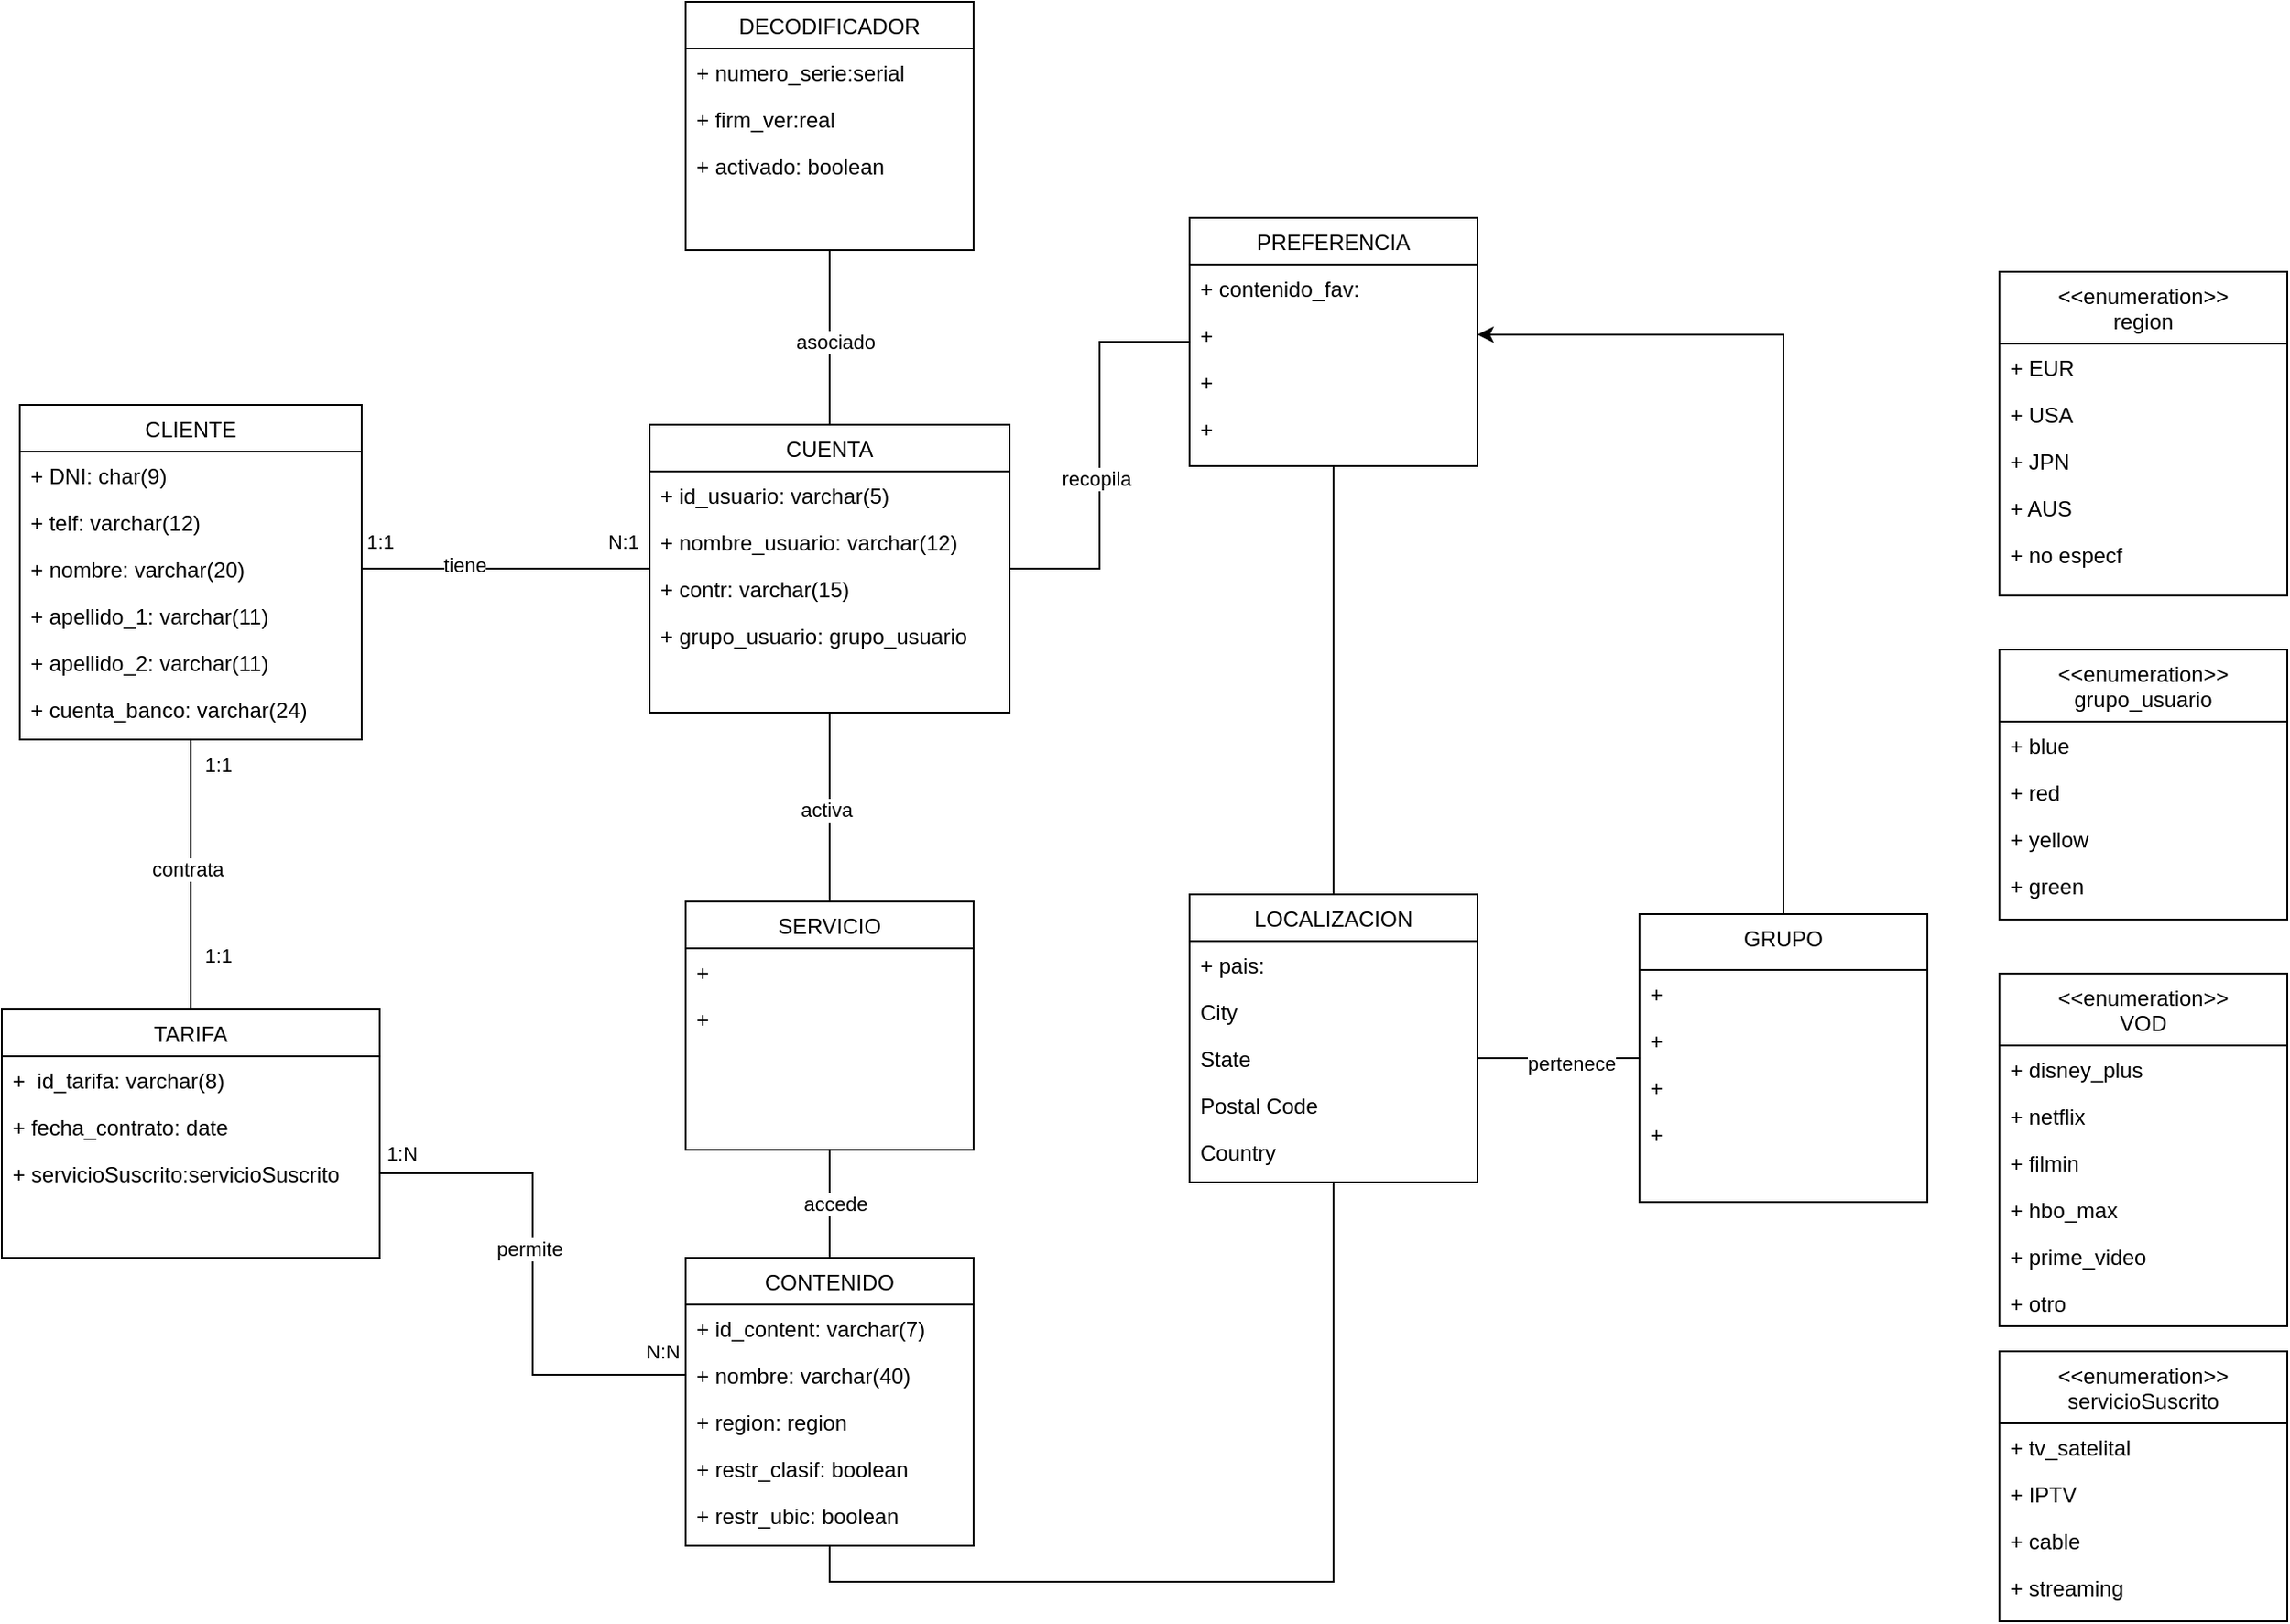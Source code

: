 <mxfile version="24.0.7" type="github">
  <diagram id="C5RBs43oDa-KdzZeNtuy" name="Page-1">
    <mxGraphModel dx="1050" dy="558" grid="1" gridSize="10" guides="1" tooltips="1" connect="1" arrows="1" fold="1" page="1" pageScale="1" pageWidth="827" pageHeight="1169" math="0" shadow="0">
      <root>
        <mxCell id="WIyWlLk6GJQsqaUBKTNV-0" />
        <mxCell id="WIyWlLk6GJQsqaUBKTNV-1" parent="WIyWlLk6GJQsqaUBKTNV-0" />
        <mxCell id="OLZ3vEkBodLthMXeUplP-11" style="edgeStyle=orthogonalEdgeStyle;rounded=0;orthogonalLoop=1;jettySize=auto;html=1;exitX=0.5;exitY=1;exitDx=0;exitDy=0;entryX=0.5;entryY=0;entryDx=0;entryDy=0;endArrow=none;endFill=0;" parent="WIyWlLk6GJQsqaUBKTNV-1" source="zkfFHV4jXpPFQw0GAbJ--0" target="BiyjkGnfigbdb9Xx6nrp-0" edge="1">
          <mxGeometry relative="1" as="geometry" />
        </mxCell>
        <mxCell id="OLZ3vEkBodLthMXeUplP-12" value="contrata" style="edgeLabel;html=1;align=center;verticalAlign=middle;resizable=0;points=[];" parent="OLZ3vEkBodLthMXeUplP-11" vertex="1" connectable="0">
          <mxGeometry x="-0.044" y="-2" relative="1" as="geometry">
            <mxPoint as="offset" />
          </mxGeometry>
        </mxCell>
        <mxCell id="5eaRx1mNosJIo-JPx-Cp-2" value="1:1" style="edgeLabel;html=1;align=center;verticalAlign=middle;resizable=0;points=[];" vertex="1" connectable="0" parent="OLZ3vEkBodLthMXeUplP-11">
          <mxGeometry x="-0.812" relative="1" as="geometry">
            <mxPoint x="15" as="offset" />
          </mxGeometry>
        </mxCell>
        <mxCell id="5eaRx1mNosJIo-JPx-Cp-3" value="1:1" style="edgeLabel;html=1;align=center;verticalAlign=middle;resizable=0;points=[];" vertex="1" connectable="0" parent="OLZ3vEkBodLthMXeUplP-11">
          <mxGeometry x="-0.812" relative="1" as="geometry">
            <mxPoint x="15" y="106" as="offset" />
          </mxGeometry>
        </mxCell>
        <mxCell id="zkfFHV4jXpPFQw0GAbJ--0" value="CLIENTE" style="swimlane;fontStyle=0;align=center;verticalAlign=top;childLayout=stackLayout;horizontal=1;startSize=26;horizontalStack=0;resizeParent=1;resizeLast=0;collapsible=1;marginBottom=0;rounded=0;shadow=0;strokeWidth=1;" parent="WIyWlLk6GJQsqaUBKTNV-1" vertex="1">
          <mxGeometry x="30" y="244" width="190" height="186" as="geometry">
            <mxRectangle x="230" y="140" width="160" height="26" as="alternateBounds" />
          </mxGeometry>
        </mxCell>
        <mxCell id="P8lz9PiU9ktM1Q12ASle-19" value="+ DNI: char(9)" style="text;align=left;verticalAlign=top;spacingLeft=4;spacingRight=4;overflow=hidden;rotatable=0;points=[[0,0.5],[1,0.5]];portConstraint=eastwest;rounded=0;shadow=0;html=0;" parent="zkfFHV4jXpPFQw0GAbJ--0" vertex="1">
          <mxGeometry y="26" width="190" height="26" as="geometry" />
        </mxCell>
        <mxCell id="zkfFHV4jXpPFQw0GAbJ--2" value="+ telf: varchar(12)" style="text;align=left;verticalAlign=top;spacingLeft=4;spacingRight=4;overflow=hidden;rotatable=0;points=[[0,0.5],[1,0.5]];portConstraint=eastwest;rounded=0;shadow=0;html=0;" parent="zkfFHV4jXpPFQw0GAbJ--0" vertex="1">
          <mxGeometry y="52" width="190" height="26" as="geometry" />
        </mxCell>
        <mxCell id="P8lz9PiU9ktM1Q12ASle-17" value="+ nombre: varchar(20)" style="text;align=left;verticalAlign=top;spacingLeft=4;spacingRight=4;overflow=hidden;rotatable=0;points=[[0,0.5],[1,0.5]];portConstraint=eastwest;rounded=0;shadow=0;html=0;" parent="zkfFHV4jXpPFQw0GAbJ--0" vertex="1">
          <mxGeometry y="78" width="190" height="26" as="geometry" />
        </mxCell>
        <mxCell id="zkfFHV4jXpPFQw0GAbJ--3" value="+ apellido_1: varchar(11)" style="text;align=left;verticalAlign=top;spacingLeft=4;spacingRight=4;overflow=hidden;rotatable=0;points=[[0,0.5],[1,0.5]];portConstraint=eastwest;rounded=0;shadow=0;html=0;" parent="zkfFHV4jXpPFQw0GAbJ--0" vertex="1">
          <mxGeometry y="104" width="190" height="26" as="geometry" />
        </mxCell>
        <mxCell id="P8lz9PiU9ktM1Q12ASle-18" value="+ apellido_2: varchar(11)" style="text;align=left;verticalAlign=top;spacingLeft=4;spacingRight=4;overflow=hidden;rotatable=0;points=[[0,0.5],[1,0.5]];portConstraint=eastwest;rounded=0;shadow=0;html=0;" parent="zkfFHV4jXpPFQw0GAbJ--0" vertex="1">
          <mxGeometry y="130" width="190" height="26" as="geometry" />
        </mxCell>
        <mxCell id="OLZ3vEkBodLthMXeUplP-75" value="+ cuenta_banco: varchar(24)" style="text;align=left;verticalAlign=top;spacingLeft=4;spacingRight=4;overflow=hidden;rotatable=0;points=[[0,0.5],[1,0.5]];portConstraint=eastwest;rounded=0;shadow=0;html=0;" parent="zkfFHV4jXpPFQw0GAbJ--0" vertex="1">
          <mxGeometry y="156" width="190" height="26" as="geometry" />
        </mxCell>
        <mxCell id="P8lz9PiU9ktM1Q12ASle-37" style="edgeStyle=orthogonalEdgeStyle;rounded=0;orthogonalLoop=1;jettySize=auto;html=1;exitX=1;exitY=0.5;exitDx=0;exitDy=0;" parent="zkfFHV4jXpPFQw0GAbJ--0" source="P8lz9PiU9ktM1Q12ASle-17" target="P8lz9PiU9ktM1Q12ASle-17" edge="1">
          <mxGeometry relative="1" as="geometry" />
        </mxCell>
        <mxCell id="zkfFHV4jXpPFQw0GAbJ--6" value="PREFERENCIA" style="swimlane;fontStyle=0;align=center;verticalAlign=top;childLayout=stackLayout;horizontal=1;startSize=26;horizontalStack=0;resizeParent=1;resizeLast=0;collapsible=1;marginBottom=0;rounded=0;shadow=0;strokeWidth=1;" parent="WIyWlLk6GJQsqaUBKTNV-1" vertex="1">
          <mxGeometry x="680" y="140" width="160" height="138" as="geometry">
            <mxRectangle x="130" y="380" width="160" height="26" as="alternateBounds" />
          </mxGeometry>
        </mxCell>
        <mxCell id="zkfFHV4jXpPFQw0GAbJ--7" value="+ contenido_fav:" style="text;align=left;verticalAlign=top;spacingLeft=4;spacingRight=4;overflow=hidden;rotatable=0;points=[[0,0.5],[1,0.5]];portConstraint=eastwest;" parent="zkfFHV4jXpPFQw0GAbJ--6" vertex="1">
          <mxGeometry y="26" width="160" height="26" as="geometry" />
        </mxCell>
        <mxCell id="zkfFHV4jXpPFQw0GAbJ--8" value="+ " style="text;align=left;verticalAlign=top;spacingLeft=4;spacingRight=4;overflow=hidden;rotatable=0;points=[[0,0.5],[1,0.5]];portConstraint=eastwest;rounded=0;shadow=0;html=0;" parent="zkfFHV4jXpPFQw0GAbJ--6" vertex="1">
          <mxGeometry y="52" width="160" height="26" as="geometry" />
        </mxCell>
        <mxCell id="zkfFHV4jXpPFQw0GAbJ--11" value="+" style="text;align=left;verticalAlign=top;spacingLeft=4;spacingRight=4;overflow=hidden;rotatable=0;points=[[0,0.5],[1,0.5]];portConstraint=eastwest;" parent="zkfFHV4jXpPFQw0GAbJ--6" vertex="1">
          <mxGeometry y="78" width="160" height="26" as="geometry" />
        </mxCell>
        <mxCell id="OLZ3vEkBodLthMXeUplP-2" value="+" style="text;align=left;verticalAlign=top;spacingLeft=4;spacingRight=4;overflow=hidden;rotatable=0;points=[[0,0.5],[1,0.5]];portConstraint=eastwest;" parent="zkfFHV4jXpPFQw0GAbJ--6" vertex="1">
          <mxGeometry y="104" width="160" height="26" as="geometry" />
        </mxCell>
        <mxCell id="OLZ3vEkBodLthMXeUplP-27" style="edgeStyle=orthogonalEdgeStyle;rounded=0;orthogonalLoop=1;jettySize=auto;html=1;exitX=0.5;exitY=1;exitDx=0;exitDy=0;entryX=0.5;entryY=0;entryDx=0;entryDy=0;endArrow=none;endFill=0;" parent="WIyWlLk6GJQsqaUBKTNV-1" source="zkfFHV4jXpPFQw0GAbJ--13" target="-EemoGR4RHHQRgBJBGxL-6" edge="1">
          <mxGeometry relative="1" as="geometry" />
        </mxCell>
        <mxCell id="OLZ3vEkBodLthMXeUplP-28" value="activa" style="edgeLabel;html=1;align=center;verticalAlign=middle;resizable=0;points=[];" parent="OLZ3vEkBodLthMXeUplP-27" vertex="1" connectable="0">
          <mxGeometry x="0.03" y="-2" relative="1" as="geometry">
            <mxPoint as="offset" />
          </mxGeometry>
        </mxCell>
        <mxCell id="OLZ3vEkBodLthMXeUplP-32" style="edgeStyle=orthogonalEdgeStyle;rounded=0;orthogonalLoop=1;jettySize=auto;html=1;exitX=1;exitY=0.5;exitDx=0;exitDy=0;endArrow=none;endFill=0;" parent="WIyWlLk6GJQsqaUBKTNV-1" source="zkfFHV4jXpPFQw0GAbJ--13" target="zkfFHV4jXpPFQw0GAbJ--6" edge="1">
          <mxGeometry relative="1" as="geometry" />
        </mxCell>
        <mxCell id="OLZ3vEkBodLthMXeUplP-33" value="recopila" style="edgeLabel;html=1;align=center;verticalAlign=middle;resizable=0;points=[];" parent="OLZ3vEkBodLthMXeUplP-32" vertex="1" connectable="0">
          <mxGeometry x="-0.123" y="1" relative="1" as="geometry">
            <mxPoint x="-1" y="-1" as="offset" />
          </mxGeometry>
        </mxCell>
        <mxCell id="zkfFHV4jXpPFQw0GAbJ--13" value="CUENTA" style="swimlane;fontStyle=0;align=center;verticalAlign=top;childLayout=stackLayout;horizontal=1;startSize=26;horizontalStack=0;resizeParent=1;resizeLast=0;collapsible=1;marginBottom=0;rounded=0;shadow=0;strokeWidth=1;" parent="WIyWlLk6GJQsqaUBKTNV-1" vertex="1">
          <mxGeometry x="380" y="255" width="200" height="160" as="geometry">
            <mxRectangle x="340" y="380" width="170" height="26" as="alternateBounds" />
          </mxGeometry>
        </mxCell>
        <mxCell id="OLZ3vEkBodLthMXeUplP-42" value="+ id_usuario: varchar(5)" style="text;align=left;verticalAlign=top;spacingLeft=4;spacingRight=4;overflow=hidden;rotatable=0;points=[[0,0.5],[1,0.5]];portConstraint=eastwest;" parent="zkfFHV4jXpPFQw0GAbJ--13" vertex="1">
          <mxGeometry y="26" width="200" height="26" as="geometry" />
        </mxCell>
        <mxCell id="zkfFHV4jXpPFQw0GAbJ--14" value="+ nombre_usuario: varchar(12)" style="text;align=left;verticalAlign=top;spacingLeft=4;spacingRight=4;overflow=hidden;rotatable=0;points=[[0,0.5],[1,0.5]];portConstraint=eastwest;" parent="zkfFHV4jXpPFQw0GAbJ--13" vertex="1">
          <mxGeometry y="52" width="200" height="26" as="geometry" />
        </mxCell>
        <mxCell id="OLZ3vEkBodLthMXeUplP-8" value="+ contr: varchar(15)" style="text;align=left;verticalAlign=top;spacingLeft=4;spacingRight=4;overflow=hidden;rotatable=0;points=[[0,0.5],[1,0.5]];portConstraint=eastwest;" parent="zkfFHV4jXpPFQw0GAbJ--13" vertex="1">
          <mxGeometry y="78" width="200" height="26" as="geometry" />
        </mxCell>
        <mxCell id="OLZ3vEkBodLthMXeUplP-52" value="+ grupo_usuario: grupo_usuario" style="text;align=left;verticalAlign=top;spacingLeft=4;spacingRight=4;overflow=hidden;rotatable=0;points=[[0,0.5],[1,0.5]];portConstraint=eastwest;" parent="zkfFHV4jXpPFQw0GAbJ--13" vertex="1">
          <mxGeometry y="104" width="200" height="26" as="geometry" />
        </mxCell>
        <mxCell id="OLZ3vEkBodLthMXeUplP-29" style="edgeStyle=orthogonalEdgeStyle;rounded=0;orthogonalLoop=1;jettySize=auto;html=1;exitX=0.5;exitY=0;exitDx=0;exitDy=0;entryX=0.5;entryY=1;entryDx=0;entryDy=0;endArrow=none;endFill=0;" parent="WIyWlLk6GJQsqaUBKTNV-1" source="zkfFHV4jXpPFQw0GAbJ--17" target="-EemoGR4RHHQRgBJBGxL-6" edge="1">
          <mxGeometry relative="1" as="geometry" />
        </mxCell>
        <mxCell id="OLZ3vEkBodLthMXeUplP-30" value="accede" style="edgeLabel;html=1;align=center;verticalAlign=middle;resizable=0;points=[];" parent="OLZ3vEkBodLthMXeUplP-29" vertex="1" connectable="0">
          <mxGeometry x="-0.016" y="-3" relative="1" as="geometry">
            <mxPoint y="-1" as="offset" />
          </mxGeometry>
        </mxCell>
        <mxCell id="OLZ3vEkBodLthMXeUplP-40" style="edgeStyle=orthogonalEdgeStyle;rounded=0;orthogonalLoop=1;jettySize=auto;html=1;exitX=0.5;exitY=1;exitDx=0;exitDy=0;entryX=0.5;entryY=1;entryDx=0;entryDy=0;endArrow=none;endFill=0;" parent="WIyWlLk6GJQsqaUBKTNV-1" source="zkfFHV4jXpPFQw0GAbJ--17" target="BiyjkGnfigbdb9Xx6nrp-6" edge="1">
          <mxGeometry relative="1" as="geometry" />
        </mxCell>
        <mxCell id="zkfFHV4jXpPFQw0GAbJ--17" value="CONTENIDO " style="swimlane;fontStyle=0;align=center;verticalAlign=top;childLayout=stackLayout;horizontal=1;startSize=26;horizontalStack=0;resizeParent=1;resizeLast=0;collapsible=1;marginBottom=0;rounded=0;shadow=0;strokeWidth=1;" parent="WIyWlLk6GJQsqaUBKTNV-1" vertex="1">
          <mxGeometry x="400" y="718" width="160" height="160" as="geometry">
            <mxRectangle x="110" y="180" width="160" height="26" as="alternateBounds" />
          </mxGeometry>
        </mxCell>
        <mxCell id="zkfFHV4jXpPFQw0GAbJ--18" value="+ id_content: varchar(7)" style="text;align=left;verticalAlign=top;spacingLeft=4;spacingRight=4;overflow=hidden;rotatable=0;points=[[0,0.5],[1,0.5]];portConstraint=eastwest;" parent="zkfFHV4jXpPFQw0GAbJ--17" vertex="1">
          <mxGeometry y="26" width="160" height="26" as="geometry" />
        </mxCell>
        <mxCell id="zkfFHV4jXpPFQw0GAbJ--19" value="+ nombre: varchar(40)" style="text;align=left;verticalAlign=top;spacingLeft=4;spacingRight=4;overflow=hidden;rotatable=0;points=[[0,0.5],[1,0.5]];portConstraint=eastwest;rounded=0;shadow=0;html=0;" parent="zkfFHV4jXpPFQw0GAbJ--17" vertex="1">
          <mxGeometry y="52" width="160" height="26" as="geometry" />
        </mxCell>
        <mxCell id="zkfFHV4jXpPFQw0GAbJ--20" value="+ region: region" style="text;align=left;verticalAlign=top;spacingLeft=4;spacingRight=4;overflow=hidden;rotatable=0;points=[[0,0.5],[1,0.5]];portConstraint=eastwest;rounded=0;shadow=0;html=0;" parent="zkfFHV4jXpPFQw0GAbJ--17" vertex="1">
          <mxGeometry y="78" width="160" height="26" as="geometry" />
        </mxCell>
        <mxCell id="zkfFHV4jXpPFQw0GAbJ--22" value="+ restr_clasif: boolean" style="text;align=left;verticalAlign=top;spacingLeft=4;spacingRight=4;overflow=hidden;rotatable=0;points=[[0,0.5],[1,0.5]];portConstraint=eastwest;rounded=0;shadow=0;html=0;" parent="zkfFHV4jXpPFQw0GAbJ--17" vertex="1">
          <mxGeometry y="104" width="160" height="26" as="geometry" />
        </mxCell>
        <mxCell id="zkfFHV4jXpPFQw0GAbJ--21" value="+ restr_ubic: boolean" style="text;align=left;verticalAlign=top;spacingLeft=4;spacingRight=4;overflow=hidden;rotatable=0;points=[[0,0.5],[1,0.5]];portConstraint=eastwest;rounded=0;shadow=0;html=0;" parent="zkfFHV4jXpPFQw0GAbJ--17" vertex="1">
          <mxGeometry y="130" width="160" height="26" as="geometry" />
        </mxCell>
        <mxCell id="OLZ3vEkBodLthMXeUplP-38" style="edgeStyle=orthogonalEdgeStyle;rounded=0;orthogonalLoop=1;jettySize=auto;html=1;exitX=0.5;exitY=1;exitDx=0;exitDy=0;entryX=0.5;entryY=0;entryDx=0;entryDy=0;endArrow=none;endFill=0;" parent="WIyWlLk6GJQsqaUBKTNV-1" source="-EemoGR4RHHQRgBJBGxL-0" target="zkfFHV4jXpPFQw0GAbJ--13" edge="1">
          <mxGeometry relative="1" as="geometry" />
        </mxCell>
        <mxCell id="OLZ3vEkBodLthMXeUplP-39" value="asociado" style="edgeLabel;html=1;align=center;verticalAlign=middle;resizable=0;points=[];" parent="OLZ3vEkBodLthMXeUplP-38" vertex="1" connectable="0">
          <mxGeometry x="0.042" y="3" relative="1" as="geometry">
            <mxPoint as="offset" />
          </mxGeometry>
        </mxCell>
        <mxCell id="-EemoGR4RHHQRgBJBGxL-0" value="DECODIFICADOR" style="swimlane;fontStyle=0;align=center;verticalAlign=top;childLayout=stackLayout;horizontal=1;startSize=26;horizontalStack=0;resizeParent=1;resizeLast=0;collapsible=1;marginBottom=0;rounded=0;shadow=0;strokeWidth=1;" parent="WIyWlLk6GJQsqaUBKTNV-1" vertex="1">
          <mxGeometry x="400" y="20" width="160" height="138" as="geometry">
            <mxRectangle x="130" y="380" width="160" height="26" as="alternateBounds" />
          </mxGeometry>
        </mxCell>
        <mxCell id="-EemoGR4RHHQRgBJBGxL-1" value="+ numero_serie:serial" style="text;align=left;verticalAlign=top;spacingLeft=4;spacingRight=4;overflow=hidden;rotatable=0;points=[[0,0.5],[1,0.5]];portConstraint=eastwest;" parent="-EemoGR4RHHQRgBJBGxL-0" vertex="1">
          <mxGeometry y="26" width="160" height="26" as="geometry" />
        </mxCell>
        <mxCell id="-EemoGR4RHHQRgBJBGxL-2" value="+ firm_ver:real" style="text;align=left;verticalAlign=top;spacingLeft=4;spacingRight=4;overflow=hidden;rotatable=0;points=[[0,0.5],[1,0.5]];portConstraint=eastwest;rounded=0;shadow=0;html=0;" parent="-EemoGR4RHHQRgBJBGxL-0" vertex="1">
          <mxGeometry y="52" width="160" height="26" as="geometry" />
        </mxCell>
        <mxCell id="P8lz9PiU9ktM1Q12ASle-33" value="+ activado: boolean" style="text;align=left;verticalAlign=top;spacingLeft=4;spacingRight=4;overflow=hidden;rotatable=0;points=[[0,0.5],[1,0.5]];portConstraint=eastwest;rounded=0;shadow=0;html=0;" parent="-EemoGR4RHHQRgBJBGxL-0" vertex="1">
          <mxGeometry y="78" width="160" height="26" as="geometry" />
        </mxCell>
        <mxCell id="-EemoGR4RHHQRgBJBGxL-6" value="SERVICIO" style="swimlane;fontStyle=0;align=center;verticalAlign=top;childLayout=stackLayout;horizontal=1;startSize=26;horizontalStack=0;resizeParent=1;resizeLast=0;collapsible=1;marginBottom=0;rounded=0;shadow=0;strokeWidth=1;" parent="WIyWlLk6GJQsqaUBKTNV-1" vertex="1">
          <mxGeometry x="400" y="520" width="160" height="138" as="geometry">
            <mxRectangle x="130" y="380" width="160" height="26" as="alternateBounds" />
          </mxGeometry>
        </mxCell>
        <mxCell id="-EemoGR4RHHQRgBJBGxL-7" value="+ " style="text;align=left;verticalAlign=top;spacingLeft=4;spacingRight=4;overflow=hidden;rotatable=0;points=[[0,0.5],[1,0.5]];portConstraint=eastwest;" parent="-EemoGR4RHHQRgBJBGxL-6" vertex="1">
          <mxGeometry y="26" width="160" height="26" as="geometry" />
        </mxCell>
        <mxCell id="-EemoGR4RHHQRgBJBGxL-8" value="+ " style="text;align=left;verticalAlign=top;spacingLeft=4;spacingRight=4;overflow=hidden;rotatable=0;points=[[0,0.5],[1,0.5]];portConstraint=eastwest;rounded=0;shadow=0;html=0;" parent="-EemoGR4RHHQRgBJBGxL-6" vertex="1">
          <mxGeometry y="52" width="160" height="26" as="geometry" />
        </mxCell>
        <mxCell id="BiyjkGnfigbdb9Xx6nrp-0" value="TARIFA" style="swimlane;fontStyle=0;align=center;verticalAlign=top;childLayout=stackLayout;horizontal=1;startSize=26;horizontalStack=0;resizeParent=1;resizeLast=0;collapsible=1;marginBottom=0;rounded=0;shadow=0;strokeWidth=1;" parent="WIyWlLk6GJQsqaUBKTNV-1" vertex="1">
          <mxGeometry x="20" y="580" width="210" height="138" as="geometry">
            <mxRectangle x="130" y="380" width="160" height="26" as="alternateBounds" />
          </mxGeometry>
        </mxCell>
        <mxCell id="BiyjkGnfigbdb9Xx6nrp-1" value="+  id_tarifa: varchar(8)" style="text;align=left;verticalAlign=top;spacingLeft=4;spacingRight=4;overflow=hidden;rotatable=0;points=[[0,0.5],[1,0.5]];portConstraint=eastwest;" parent="BiyjkGnfigbdb9Xx6nrp-0" vertex="1">
          <mxGeometry y="26" width="210" height="26" as="geometry" />
        </mxCell>
        <mxCell id="OLZ3vEkBodLthMXeUplP-74" value="+ fecha_contrato: date" style="text;align=left;verticalAlign=top;spacingLeft=4;spacingRight=4;overflow=hidden;rotatable=0;points=[[0,0.5],[1,0.5]];portConstraint=eastwest;rounded=0;shadow=0;html=0;" parent="BiyjkGnfigbdb9Xx6nrp-0" vertex="1">
          <mxGeometry y="52" width="210" height="26" as="geometry" />
        </mxCell>
        <mxCell id="BiyjkGnfigbdb9Xx6nrp-2" value="+ servicioSuscrito:servicioSuscrito" style="text;align=left;verticalAlign=top;spacingLeft=4;spacingRight=4;overflow=hidden;rotatable=0;points=[[0,0.5],[1,0.5]];portConstraint=eastwest;rounded=0;shadow=0;html=0;" parent="BiyjkGnfigbdb9Xx6nrp-0" vertex="1">
          <mxGeometry y="78" width="210" height="26" as="geometry" />
        </mxCell>
        <mxCell id="OLZ3vEkBodLthMXeUplP-41" style="edgeStyle=orthogonalEdgeStyle;rounded=0;orthogonalLoop=1;jettySize=auto;html=1;exitX=0.5;exitY=0;exitDx=0;exitDy=0;entryX=0.5;entryY=1;entryDx=0;entryDy=0;endArrow=none;endFill=0;" parent="WIyWlLk6GJQsqaUBKTNV-1" source="BiyjkGnfigbdb9Xx6nrp-6" target="zkfFHV4jXpPFQw0GAbJ--6" edge="1">
          <mxGeometry relative="1" as="geometry" />
        </mxCell>
        <mxCell id="BiyjkGnfigbdb9Xx6nrp-6" value="LOCALIZACION" style="swimlane;fontStyle=0;align=center;verticalAlign=top;childLayout=stackLayout;horizontal=1;startSize=26;horizontalStack=0;resizeParent=1;resizeLast=0;collapsible=1;marginBottom=0;rounded=0;shadow=0;strokeWidth=1;" parent="WIyWlLk6GJQsqaUBKTNV-1" vertex="1">
          <mxGeometry x="680" y="516" width="160" height="160" as="geometry">
            <mxRectangle x="550" y="140" width="160" height="26" as="alternateBounds" />
          </mxGeometry>
        </mxCell>
        <mxCell id="BiyjkGnfigbdb9Xx6nrp-7" value="+ pais:" style="text;align=left;verticalAlign=top;spacingLeft=4;spacingRight=4;overflow=hidden;rotatable=0;points=[[0,0.5],[1,0.5]];portConstraint=eastwest;" parent="BiyjkGnfigbdb9Xx6nrp-6" vertex="1">
          <mxGeometry y="26" width="160" height="26" as="geometry" />
        </mxCell>
        <mxCell id="BiyjkGnfigbdb9Xx6nrp-8" value="City" style="text;align=left;verticalAlign=top;spacingLeft=4;spacingRight=4;overflow=hidden;rotatable=0;points=[[0,0.5],[1,0.5]];portConstraint=eastwest;rounded=0;shadow=0;html=0;" parent="BiyjkGnfigbdb9Xx6nrp-6" vertex="1">
          <mxGeometry y="52" width="160" height="26" as="geometry" />
        </mxCell>
        <mxCell id="BiyjkGnfigbdb9Xx6nrp-9" value="State" style="text;align=left;verticalAlign=top;spacingLeft=4;spacingRight=4;overflow=hidden;rotatable=0;points=[[0,0.5],[1,0.5]];portConstraint=eastwest;rounded=0;shadow=0;html=0;" parent="BiyjkGnfigbdb9Xx6nrp-6" vertex="1">
          <mxGeometry y="78" width="160" height="26" as="geometry" />
        </mxCell>
        <mxCell id="BiyjkGnfigbdb9Xx6nrp-10" value="Postal Code" style="text;align=left;verticalAlign=top;spacingLeft=4;spacingRight=4;overflow=hidden;rotatable=0;points=[[0,0.5],[1,0.5]];portConstraint=eastwest;rounded=0;shadow=0;html=0;" parent="BiyjkGnfigbdb9Xx6nrp-6" vertex="1">
          <mxGeometry y="104" width="160" height="26" as="geometry" />
        </mxCell>
        <mxCell id="BiyjkGnfigbdb9Xx6nrp-11" value="Country" style="text;align=left;verticalAlign=top;spacingLeft=4;spacingRight=4;overflow=hidden;rotatable=0;points=[[0,0.5],[1,0.5]];portConstraint=eastwest;rounded=0;shadow=0;html=0;" parent="BiyjkGnfigbdb9Xx6nrp-6" vertex="1">
          <mxGeometry y="130" width="160" height="26" as="geometry" />
        </mxCell>
        <mxCell id="P8lz9PiU9ktM1Q12ASle-0" value="&lt;&lt;enumeration&gt;&gt;&#xa;region" style="swimlane;fontStyle=0;align=center;verticalAlign=top;childLayout=stackLayout;horizontal=1;startSize=40;horizontalStack=0;resizeParent=1;resizeLast=0;collapsible=1;marginBottom=0;rounded=0;shadow=0;strokeWidth=1;" parent="WIyWlLk6GJQsqaUBKTNV-1" vertex="1">
          <mxGeometry x="1130" y="170" width="160" height="180" as="geometry">
            <mxRectangle x="550" y="140" width="160" height="26" as="alternateBounds" />
          </mxGeometry>
        </mxCell>
        <mxCell id="P8lz9PiU9ktM1Q12ASle-2" value="+ EUR" style="text;align=left;verticalAlign=top;spacingLeft=4;spacingRight=4;overflow=hidden;rotatable=0;points=[[0,0.5],[1,0.5]];portConstraint=eastwest;rounded=0;shadow=0;html=0;" parent="P8lz9PiU9ktM1Q12ASle-0" vertex="1">
          <mxGeometry y="40" width="160" height="26" as="geometry" />
        </mxCell>
        <mxCell id="P8lz9PiU9ktM1Q12ASle-3" value="+ USA" style="text;align=left;verticalAlign=top;spacingLeft=4;spacingRight=4;overflow=hidden;rotatable=0;points=[[0,0.5],[1,0.5]];portConstraint=eastwest;rounded=0;shadow=0;html=0;" parent="P8lz9PiU9ktM1Q12ASle-0" vertex="1">
          <mxGeometry y="66" width="160" height="26" as="geometry" />
        </mxCell>
        <mxCell id="P8lz9PiU9ktM1Q12ASle-4" value="+ JPN" style="text;align=left;verticalAlign=top;spacingLeft=4;spacingRight=4;overflow=hidden;rotatable=0;points=[[0,0.5],[1,0.5]];portConstraint=eastwest;rounded=0;shadow=0;html=0;" parent="P8lz9PiU9ktM1Q12ASle-0" vertex="1">
          <mxGeometry y="92" width="160" height="26" as="geometry" />
        </mxCell>
        <mxCell id="P8lz9PiU9ktM1Q12ASle-5" value="+ AUS" style="text;align=left;verticalAlign=top;spacingLeft=4;spacingRight=4;overflow=hidden;rotatable=0;points=[[0,0.5],[1,0.5]];portConstraint=eastwest;rounded=0;shadow=0;html=0;" parent="P8lz9PiU9ktM1Q12ASle-0" vertex="1">
          <mxGeometry y="118" width="160" height="26" as="geometry" />
        </mxCell>
        <mxCell id="OLZ3vEkBodLthMXeUplP-0" value="+ no especf" style="text;align=left;verticalAlign=top;spacingLeft=4;spacingRight=4;overflow=hidden;rotatable=0;points=[[0,0.5],[1,0.5]];portConstraint=eastwest;rounded=0;shadow=0;html=0;" parent="P8lz9PiU9ktM1Q12ASle-0" vertex="1">
          <mxGeometry y="144" width="160" height="26" as="geometry" />
        </mxCell>
        <mxCell id="OLZ3vEkBodLthMXeUplP-9" style="edgeStyle=orthogonalEdgeStyle;rounded=0;orthogonalLoop=1;jettySize=auto;html=1;exitX=1;exitY=0.5;exitDx=0;exitDy=0;entryX=0;entryY=0.5;entryDx=0;entryDy=0;endArrow=none;endFill=0;" parent="WIyWlLk6GJQsqaUBKTNV-1" source="P8lz9PiU9ktM1Q12ASle-17" target="zkfFHV4jXpPFQw0GAbJ--13" edge="1">
          <mxGeometry relative="1" as="geometry" />
        </mxCell>
        <mxCell id="OLZ3vEkBodLthMXeUplP-10" value="tiene" style="edgeLabel;html=1;align=center;verticalAlign=middle;resizable=0;points=[];" parent="OLZ3vEkBodLthMXeUplP-9" vertex="1" connectable="0">
          <mxGeometry x="-0.279" y="1" relative="1" as="geometry">
            <mxPoint x="-1" y="-1" as="offset" />
          </mxGeometry>
        </mxCell>
        <mxCell id="5eaRx1mNosJIo-JPx-Cp-0" value="1:1" style="edgeLabel;html=1;align=center;verticalAlign=middle;resizable=0;points=[];" vertex="1" connectable="0" parent="OLZ3vEkBodLthMXeUplP-9">
          <mxGeometry x="-0.688" y="-3" relative="1" as="geometry">
            <mxPoint x="-15" y="-18" as="offset" />
          </mxGeometry>
        </mxCell>
        <mxCell id="5eaRx1mNosJIo-JPx-Cp-1" value="N:1" style="edgeLabel;html=1;align=center;verticalAlign=middle;resizable=0;points=[];" vertex="1" connectable="0" parent="OLZ3vEkBodLthMXeUplP-9">
          <mxGeometry x="0.812" relative="1" as="geometry">
            <mxPoint y="-15" as="offset" />
          </mxGeometry>
        </mxCell>
        <mxCell id="OLZ3vEkBodLthMXeUplP-23" style="edgeStyle=orthogonalEdgeStyle;rounded=0;orthogonalLoop=1;jettySize=auto;html=1;exitX=1;exitY=0.5;exitDx=0;exitDy=0;entryX=0;entryY=0.5;entryDx=0;entryDy=0;endArrow=none;endFill=0;" parent="WIyWlLk6GJQsqaUBKTNV-1" source="BiyjkGnfigbdb9Xx6nrp-2" target="zkfFHV4jXpPFQw0GAbJ--19" edge="1">
          <mxGeometry relative="1" as="geometry" />
        </mxCell>
        <mxCell id="OLZ3vEkBodLthMXeUplP-24" value="permite" style="edgeLabel;html=1;align=center;verticalAlign=middle;resizable=0;points=[];" parent="OLZ3vEkBodLthMXeUplP-23" vertex="1" connectable="0">
          <mxGeometry x="-0.104" y="-1" relative="1" as="geometry">
            <mxPoint x="-1" as="offset" />
          </mxGeometry>
        </mxCell>
        <mxCell id="5eaRx1mNosJIo-JPx-Cp-5" value="1:N" style="edgeLabel;html=1;align=center;verticalAlign=middle;resizable=0;points=[];" vertex="1" connectable="0" parent="OLZ3vEkBodLthMXeUplP-23">
          <mxGeometry x="-0.915" relative="1" as="geometry">
            <mxPoint y="-11" as="offset" />
          </mxGeometry>
        </mxCell>
        <mxCell id="5eaRx1mNosJIo-JPx-Cp-6" value="N:N" style="edgeLabel;html=1;align=center;verticalAlign=middle;resizable=0;points=[];" vertex="1" connectable="0" parent="OLZ3vEkBodLthMXeUplP-23">
          <mxGeometry x="0.908" relative="1" as="geometry">
            <mxPoint y="-13" as="offset" />
          </mxGeometry>
        </mxCell>
        <mxCell id="OLZ3vEkBodLthMXeUplP-49" style="edgeStyle=orthogonalEdgeStyle;rounded=0;orthogonalLoop=1;jettySize=auto;html=1;entryX=1;entryY=0.5;entryDx=0;entryDy=0;endArrow=none;endFill=0;" parent="WIyWlLk6GJQsqaUBKTNV-1" source="OLZ3vEkBodLthMXeUplP-43" target="BiyjkGnfigbdb9Xx6nrp-9" edge="1">
          <mxGeometry relative="1" as="geometry" />
        </mxCell>
        <mxCell id="OLZ3vEkBodLthMXeUplP-51" value="pertenece" style="edgeLabel;html=1;align=center;verticalAlign=middle;resizable=0;points=[];" parent="OLZ3vEkBodLthMXeUplP-49" vertex="1" connectable="0">
          <mxGeometry x="-0.143" y="3" relative="1" as="geometry">
            <mxPoint as="offset" />
          </mxGeometry>
        </mxCell>
        <mxCell id="OLZ3vEkBodLthMXeUplP-50" style="edgeStyle=orthogonalEdgeStyle;rounded=0;orthogonalLoop=1;jettySize=auto;html=1;exitX=0.5;exitY=0;exitDx=0;exitDy=0;entryX=1;entryY=0.5;entryDx=0;entryDy=0;" parent="WIyWlLk6GJQsqaUBKTNV-1" source="OLZ3vEkBodLthMXeUplP-43" target="zkfFHV4jXpPFQw0GAbJ--8" edge="1">
          <mxGeometry relative="1" as="geometry" />
        </mxCell>
        <mxCell id="OLZ3vEkBodLthMXeUplP-43" value="GRUPO" style="swimlane;fontStyle=0;align=center;verticalAlign=top;childLayout=stackLayout;horizontal=1;startSize=31;horizontalStack=0;resizeParent=1;resizeLast=0;collapsible=1;marginBottom=0;rounded=0;shadow=0;strokeWidth=1;" parent="WIyWlLk6GJQsqaUBKTNV-1" vertex="1">
          <mxGeometry x="930" y="527" width="160" height="160" as="geometry">
            <mxRectangle x="550" y="140" width="160" height="26" as="alternateBounds" />
          </mxGeometry>
        </mxCell>
        <mxCell id="OLZ3vEkBodLthMXeUplP-44" value="+ " style="text;align=left;verticalAlign=top;spacingLeft=4;spacingRight=4;overflow=hidden;rotatable=0;points=[[0,0.5],[1,0.5]];portConstraint=eastwest;rounded=0;shadow=0;html=0;" parent="OLZ3vEkBodLthMXeUplP-43" vertex="1">
          <mxGeometry y="31" width="160" height="26" as="geometry" />
        </mxCell>
        <mxCell id="OLZ3vEkBodLthMXeUplP-45" value="+ " style="text;align=left;verticalAlign=top;spacingLeft=4;spacingRight=4;overflow=hidden;rotatable=0;points=[[0,0.5],[1,0.5]];portConstraint=eastwest;rounded=0;shadow=0;html=0;" parent="OLZ3vEkBodLthMXeUplP-43" vertex="1">
          <mxGeometry y="57" width="160" height="26" as="geometry" />
        </mxCell>
        <mxCell id="OLZ3vEkBodLthMXeUplP-46" value="+ " style="text;align=left;verticalAlign=top;spacingLeft=4;spacingRight=4;overflow=hidden;rotatable=0;points=[[0,0.5],[1,0.5]];portConstraint=eastwest;rounded=0;shadow=0;html=0;" parent="OLZ3vEkBodLthMXeUplP-43" vertex="1">
          <mxGeometry y="83" width="160" height="26" as="geometry" />
        </mxCell>
        <mxCell id="OLZ3vEkBodLthMXeUplP-47" value="+ " style="text;align=left;verticalAlign=top;spacingLeft=4;spacingRight=4;overflow=hidden;rotatable=0;points=[[0,0.5],[1,0.5]];portConstraint=eastwest;rounded=0;shadow=0;html=0;" parent="OLZ3vEkBodLthMXeUplP-43" vertex="1">
          <mxGeometry y="109" width="160" height="26" as="geometry" />
        </mxCell>
        <mxCell id="OLZ3vEkBodLthMXeUplP-53" value="&lt;&lt;enumeration&gt;&gt;&#xa;grupo_usuario" style="swimlane;fontStyle=0;align=center;verticalAlign=top;childLayout=stackLayout;horizontal=1;startSize=40;horizontalStack=0;resizeParent=1;resizeLast=0;collapsible=1;marginBottom=0;rounded=0;shadow=0;strokeWidth=1;" parent="WIyWlLk6GJQsqaUBKTNV-1" vertex="1">
          <mxGeometry x="1130" y="380" width="160" height="150" as="geometry">
            <mxRectangle x="550" y="140" width="160" height="26" as="alternateBounds" />
          </mxGeometry>
        </mxCell>
        <mxCell id="OLZ3vEkBodLthMXeUplP-54" value="+ blue" style="text;align=left;verticalAlign=top;spacingLeft=4;spacingRight=4;overflow=hidden;rotatable=0;points=[[0,0.5],[1,0.5]];portConstraint=eastwest;rounded=0;shadow=0;html=0;" parent="OLZ3vEkBodLthMXeUplP-53" vertex="1">
          <mxGeometry y="40" width="160" height="26" as="geometry" />
        </mxCell>
        <mxCell id="OLZ3vEkBodLthMXeUplP-55" value="+ red" style="text;align=left;verticalAlign=top;spacingLeft=4;spacingRight=4;overflow=hidden;rotatable=0;points=[[0,0.5],[1,0.5]];portConstraint=eastwest;rounded=0;shadow=0;html=0;" parent="OLZ3vEkBodLthMXeUplP-53" vertex="1">
          <mxGeometry y="66" width="160" height="26" as="geometry" />
        </mxCell>
        <mxCell id="OLZ3vEkBodLthMXeUplP-56" value="+ yellow" style="text;align=left;verticalAlign=top;spacingLeft=4;spacingRight=4;overflow=hidden;rotatable=0;points=[[0,0.5],[1,0.5]];portConstraint=eastwest;rounded=0;shadow=0;html=0;" parent="OLZ3vEkBodLthMXeUplP-53" vertex="1">
          <mxGeometry y="92" width="160" height="26" as="geometry" />
        </mxCell>
        <mxCell id="OLZ3vEkBodLthMXeUplP-57" value="+ green" style="text;align=left;verticalAlign=top;spacingLeft=4;spacingRight=4;overflow=hidden;rotatable=0;points=[[0,0.5],[1,0.5]];portConstraint=eastwest;rounded=0;shadow=0;html=0;" parent="OLZ3vEkBodLthMXeUplP-53" vertex="1">
          <mxGeometry y="118" width="160" height="26" as="geometry" />
        </mxCell>
        <mxCell id="OLZ3vEkBodLthMXeUplP-59" value="&lt;&lt;enumeration&gt;&gt;&#xa;VOD&#xa;" style="swimlane;fontStyle=0;align=center;verticalAlign=top;childLayout=stackLayout;horizontal=1;startSize=40;horizontalStack=0;resizeParent=1;resizeLast=0;collapsible=1;marginBottom=0;rounded=0;shadow=0;strokeWidth=1;" parent="WIyWlLk6GJQsqaUBKTNV-1" vertex="1">
          <mxGeometry x="1130" y="560" width="160" height="196" as="geometry">
            <mxRectangle x="550" y="140" width="160" height="26" as="alternateBounds" />
          </mxGeometry>
        </mxCell>
        <mxCell id="OLZ3vEkBodLthMXeUplP-60" value="+ disney_plus" style="text;align=left;verticalAlign=top;spacingLeft=4;spacingRight=4;overflow=hidden;rotatable=0;points=[[0,0.5],[1,0.5]];portConstraint=eastwest;rounded=0;shadow=0;html=0;" parent="OLZ3vEkBodLthMXeUplP-59" vertex="1">
          <mxGeometry y="40" width="160" height="26" as="geometry" />
        </mxCell>
        <mxCell id="OLZ3vEkBodLthMXeUplP-61" value="+ netflix" style="text;align=left;verticalAlign=top;spacingLeft=4;spacingRight=4;overflow=hidden;rotatable=0;points=[[0,0.5],[1,0.5]];portConstraint=eastwest;rounded=0;shadow=0;html=0;" parent="OLZ3vEkBodLthMXeUplP-59" vertex="1">
          <mxGeometry y="66" width="160" height="26" as="geometry" />
        </mxCell>
        <mxCell id="OLZ3vEkBodLthMXeUplP-62" value="+ filmin" style="text;align=left;verticalAlign=top;spacingLeft=4;spacingRight=4;overflow=hidden;rotatable=0;points=[[0,0.5],[1,0.5]];portConstraint=eastwest;rounded=0;shadow=0;html=0;" parent="OLZ3vEkBodLthMXeUplP-59" vertex="1">
          <mxGeometry y="92" width="160" height="26" as="geometry" />
        </mxCell>
        <mxCell id="OLZ3vEkBodLthMXeUplP-63" value="+ hbo_max" style="text;align=left;verticalAlign=top;spacingLeft=4;spacingRight=4;overflow=hidden;rotatable=0;points=[[0,0.5],[1,0.5]];portConstraint=eastwest;rounded=0;shadow=0;html=0;" parent="OLZ3vEkBodLthMXeUplP-59" vertex="1">
          <mxGeometry y="118" width="160" height="26" as="geometry" />
        </mxCell>
        <mxCell id="OLZ3vEkBodLthMXeUplP-64" value="+ prime_video" style="text;align=left;verticalAlign=top;spacingLeft=4;spacingRight=4;overflow=hidden;rotatable=0;points=[[0,0.5],[1,0.5]];portConstraint=eastwest;rounded=0;shadow=0;html=0;" parent="OLZ3vEkBodLthMXeUplP-59" vertex="1">
          <mxGeometry y="144" width="160" height="26" as="geometry" />
        </mxCell>
        <mxCell id="OLZ3vEkBodLthMXeUplP-66" value="+ otro" style="text;align=left;verticalAlign=top;spacingLeft=4;spacingRight=4;overflow=hidden;rotatable=0;points=[[0,0.5],[1,0.5]];portConstraint=eastwest;rounded=0;shadow=0;html=0;" parent="OLZ3vEkBodLthMXeUplP-59" vertex="1">
          <mxGeometry y="170" width="160" height="26" as="geometry" />
        </mxCell>
        <mxCell id="OLZ3vEkBodLthMXeUplP-67" value="&lt;&lt;enumeration&gt;&gt;&#xa;servicioSuscrito&#xa;" style="swimlane;fontStyle=0;align=center;verticalAlign=top;childLayout=stackLayout;horizontal=1;startSize=40;horizontalStack=0;resizeParent=1;resizeLast=0;collapsible=1;marginBottom=0;rounded=0;shadow=0;strokeWidth=1;" parent="WIyWlLk6GJQsqaUBKTNV-1" vertex="1">
          <mxGeometry x="1130" y="770" width="160" height="150" as="geometry">
            <mxRectangle x="550" y="140" width="160" height="26" as="alternateBounds" />
          </mxGeometry>
        </mxCell>
        <mxCell id="OLZ3vEkBodLthMXeUplP-68" value="+ tv_satelital" style="text;align=left;verticalAlign=top;spacingLeft=4;spacingRight=4;overflow=hidden;rotatable=0;points=[[0,0.5],[1,0.5]];portConstraint=eastwest;rounded=0;shadow=0;html=0;" parent="OLZ3vEkBodLthMXeUplP-67" vertex="1">
          <mxGeometry y="40" width="160" height="26" as="geometry" />
        </mxCell>
        <mxCell id="OLZ3vEkBodLthMXeUplP-69" value="+ IPTV" style="text;align=left;verticalAlign=top;spacingLeft=4;spacingRight=4;overflow=hidden;rotatable=0;points=[[0,0.5],[1,0.5]];portConstraint=eastwest;rounded=0;shadow=0;html=0;" parent="OLZ3vEkBodLthMXeUplP-67" vertex="1">
          <mxGeometry y="66" width="160" height="26" as="geometry" />
        </mxCell>
        <mxCell id="OLZ3vEkBodLthMXeUplP-70" value="+ cable" style="text;align=left;verticalAlign=top;spacingLeft=4;spacingRight=4;overflow=hidden;rotatable=0;points=[[0,0.5],[1,0.5]];portConstraint=eastwest;rounded=0;shadow=0;html=0;" parent="OLZ3vEkBodLthMXeUplP-67" vertex="1">
          <mxGeometry y="92" width="160" height="26" as="geometry" />
        </mxCell>
        <mxCell id="OLZ3vEkBodLthMXeUplP-71" value="+ streaming" style="text;align=left;verticalAlign=top;spacingLeft=4;spacingRight=4;overflow=hidden;rotatable=0;points=[[0,0.5],[1,0.5]];portConstraint=eastwest;rounded=0;shadow=0;html=0;" parent="OLZ3vEkBodLthMXeUplP-67" vertex="1">
          <mxGeometry y="118" width="160" height="26" as="geometry" />
        </mxCell>
      </root>
    </mxGraphModel>
  </diagram>
</mxfile>
